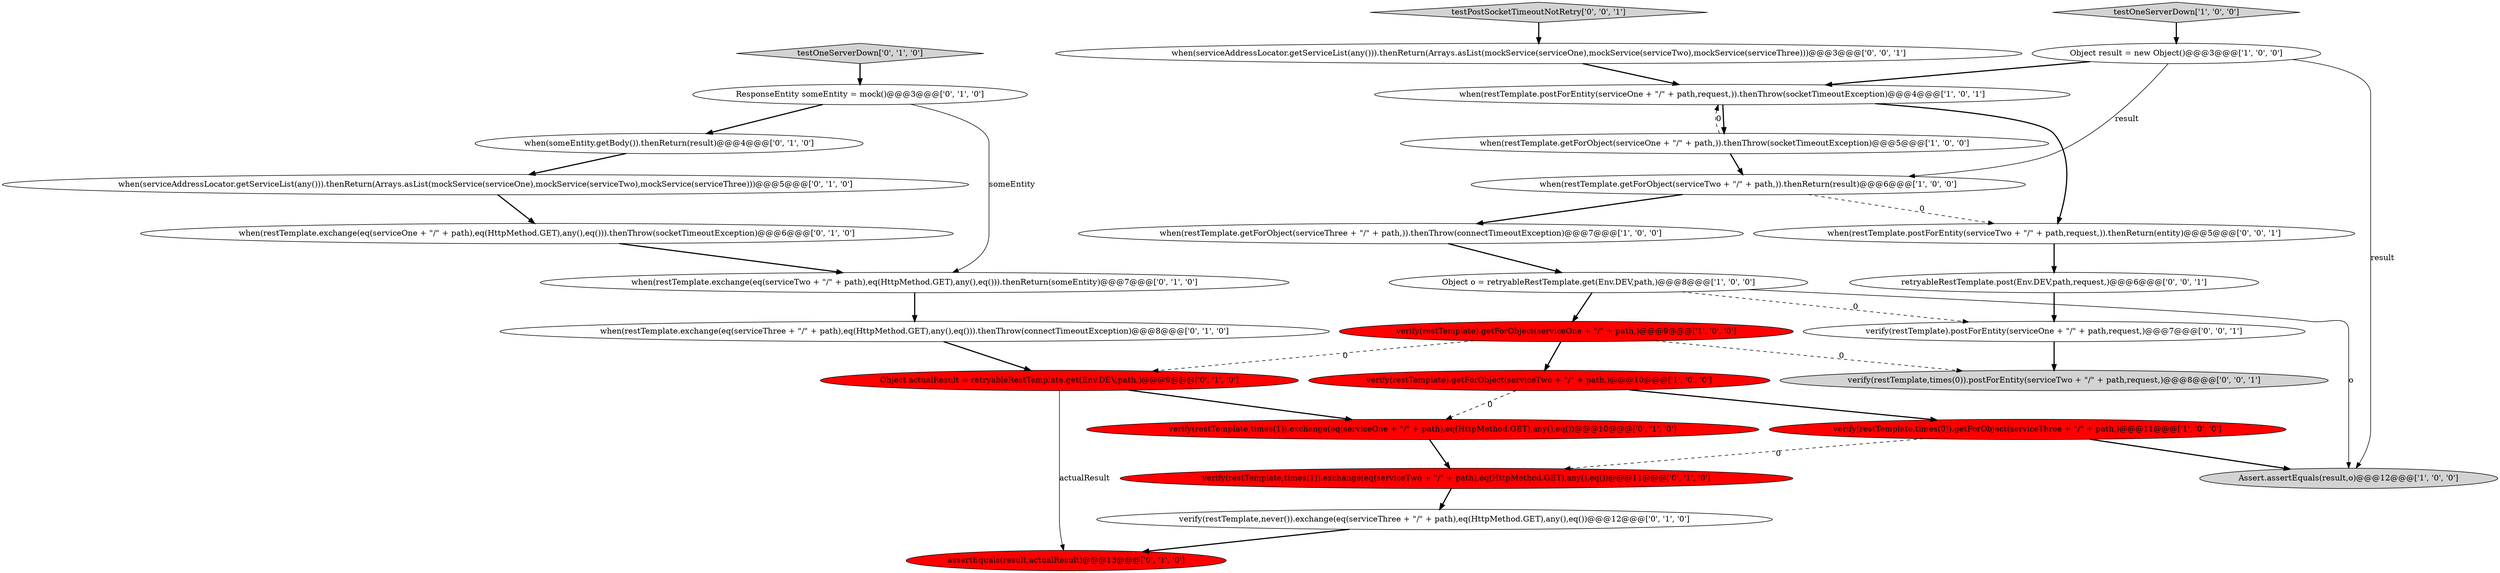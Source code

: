 digraph {
28 [style = filled, label = "verify(restTemplate).postForEntity(serviceOne + \"/\" + path,request,)@@@7@@@['0', '0', '1']", fillcolor = white, shape = ellipse image = "AAA0AAABBB3BBB"];
12 [style = filled, label = "when(someEntity.getBody()).thenReturn(result)@@@4@@@['0', '1', '0']", fillcolor = white, shape = ellipse image = "AAA0AAABBB2BBB"];
13 [style = filled, label = "when(serviceAddressLocator.getServiceList(any())).thenReturn(Arrays.asList(mockService(serviceOne),mockService(serviceTwo),mockService(serviceThree)))@@@5@@@['0', '1', '0']", fillcolor = white, shape = ellipse image = "AAA0AAABBB2BBB"];
9 [style = filled, label = "when(restTemplate.getForObject(serviceTwo + \"/\" + path,)).thenReturn(result)@@@6@@@['1', '0', '0']", fillcolor = white, shape = ellipse image = "AAA0AAABBB1BBB"];
26 [style = filled, label = "retryableRestTemplate.post(Env.DEV,path,request,)@@@6@@@['0', '0', '1']", fillcolor = white, shape = ellipse image = "AAA0AAABBB3BBB"];
8 [style = filled, label = "when(restTemplate.getForObject(serviceThree + \"/\" + path,)).thenThrow(connectTimeoutException)@@@7@@@['1', '0', '0']", fillcolor = white, shape = ellipse image = "AAA0AAABBB1BBB"];
24 [style = filled, label = "testPostSocketTimeoutNotRetry['0', '0', '1']", fillcolor = lightgray, shape = diamond image = "AAA0AAABBB3BBB"];
4 [style = filled, label = "Assert.assertEquals(result,o)@@@12@@@['1', '0', '0']", fillcolor = lightgray, shape = ellipse image = "AAA0AAABBB1BBB"];
1 [style = filled, label = "verify(restTemplate,times(0)).getForObject(serviceThree + \"/\" + path,)@@@11@@@['1', '0', '0']", fillcolor = red, shape = ellipse image = "AAA1AAABBB1BBB"];
18 [style = filled, label = "when(restTemplate.exchange(eq(serviceThree + \"/\" + path),eq(HttpMethod.GET),any(),eq())).thenThrow(connectTimeoutException)@@@8@@@['0', '1', '0']", fillcolor = white, shape = ellipse image = "AAA0AAABBB2BBB"];
21 [style = filled, label = "when(restTemplate.exchange(eq(serviceTwo + \"/\" + path),eq(HttpMethod.GET),any(),eq())).thenReturn(someEntity)@@@7@@@['0', '1', '0']", fillcolor = white, shape = ellipse image = "AAA0AAABBB2BBB"];
16 [style = filled, label = "verify(restTemplate,never()).exchange(eq(serviceThree + \"/\" + path),eq(HttpMethod.GET),any(),eq())@@@12@@@['0', '1', '0']", fillcolor = white, shape = ellipse image = "AAA0AAABBB2BBB"];
2 [style = filled, label = "when(restTemplate.getForObject(serviceOne + \"/\" + path,)).thenThrow(socketTimeoutException)@@@5@@@['1', '0', '0']", fillcolor = white, shape = ellipse image = "AAA0AAABBB1BBB"];
23 [style = filled, label = "when(restTemplate.postForEntity(serviceTwo + \"/\" + path,request,)).thenReturn(entity)@@@5@@@['0', '0', '1']", fillcolor = white, shape = ellipse image = "AAA0AAABBB3BBB"];
20 [style = filled, label = "testOneServerDown['0', '1', '0']", fillcolor = lightgray, shape = diamond image = "AAA0AAABBB2BBB"];
15 [style = filled, label = "verify(restTemplate,times(1)).exchange(eq(serviceOne + \"/\" + path),eq(HttpMethod.GET),any(),eq())@@@10@@@['0', '1', '0']", fillcolor = red, shape = ellipse image = "AAA1AAABBB2BBB"];
19 [style = filled, label = "assertEquals(result,actualResult)@@@13@@@['0', '1', '0']", fillcolor = red, shape = ellipse image = "AAA1AAABBB2BBB"];
3 [style = filled, label = "verify(restTemplate).getForObject(serviceTwo + \"/\" + path,)@@@10@@@['1', '0', '0']", fillcolor = red, shape = ellipse image = "AAA1AAABBB1BBB"];
11 [style = filled, label = "ResponseEntity someEntity = mock()@@@3@@@['0', '1', '0']", fillcolor = white, shape = ellipse image = "AAA0AAABBB2BBB"];
5 [style = filled, label = "when(restTemplate.postForEntity(serviceOne + \"/\" + path,request,)).thenThrow(socketTimeoutException)@@@4@@@['1', '0', '1']", fillcolor = white, shape = ellipse image = "AAA0AAABBB1BBB"];
17 [style = filled, label = "when(restTemplate.exchange(eq(serviceOne + \"/\" + path),eq(HttpMethod.GET),any(),eq())).thenThrow(socketTimeoutException)@@@6@@@['0', '1', '0']", fillcolor = white, shape = ellipse image = "AAA0AAABBB2BBB"];
7 [style = filled, label = "Object o = retryableRestTemplate.get(Env.DEV,path,)@@@8@@@['1', '0', '0']", fillcolor = white, shape = ellipse image = "AAA0AAABBB1BBB"];
25 [style = filled, label = "verify(restTemplate,times(0)).postForEntity(serviceTwo + \"/\" + path,request,)@@@8@@@['0', '0', '1']", fillcolor = lightgray, shape = ellipse image = "AAA0AAABBB3BBB"];
14 [style = filled, label = "Object actualResult = retryableRestTemplate.get(Env.DEV,path,)@@@9@@@['0', '1', '0']", fillcolor = red, shape = ellipse image = "AAA1AAABBB2BBB"];
22 [style = filled, label = "verify(restTemplate,times(1)).exchange(eq(serviceTwo + \"/\" + path),eq(HttpMethod.GET),any(),eq())@@@11@@@['0', '1', '0']", fillcolor = red, shape = ellipse image = "AAA1AAABBB2BBB"];
6 [style = filled, label = "Object result = new Object()@@@3@@@['1', '0', '0']", fillcolor = white, shape = ellipse image = "AAA0AAABBB1BBB"];
0 [style = filled, label = "verify(restTemplate).getForObject(serviceOne + \"/\" + path,)@@@9@@@['1', '0', '0']", fillcolor = red, shape = ellipse image = "AAA1AAABBB1BBB"];
10 [style = filled, label = "testOneServerDown['1', '0', '0']", fillcolor = lightgray, shape = diamond image = "AAA0AAABBB1BBB"];
27 [style = filled, label = "when(serviceAddressLocator.getServiceList(any())).thenReturn(Arrays.asList(mockService(serviceOne),mockService(serviceTwo),mockService(serviceThree)))@@@3@@@['0', '0', '1']", fillcolor = white, shape = ellipse image = "AAA0AAABBB3BBB"];
0->3 [style = bold, label=""];
1->4 [style = bold, label=""];
3->1 [style = bold, label=""];
5->23 [style = bold, label=""];
22->16 [style = bold, label=""];
23->26 [style = bold, label=""];
7->0 [style = bold, label=""];
11->12 [style = bold, label=""];
2->9 [style = bold, label=""];
11->21 [style = solid, label="someEntity"];
16->19 [style = bold, label=""];
9->8 [style = bold, label=""];
10->6 [style = bold, label=""];
9->23 [style = dashed, label="0"];
21->18 [style = bold, label=""];
8->7 [style = bold, label=""];
15->22 [style = bold, label=""];
1->22 [style = dashed, label="0"];
0->14 [style = dashed, label="0"];
12->13 [style = bold, label=""];
7->4 [style = solid, label="o"];
6->5 [style = bold, label=""];
5->2 [style = bold, label=""];
13->17 [style = bold, label=""];
6->9 [style = solid, label="result"];
2->5 [style = dashed, label="0"];
0->25 [style = dashed, label="0"];
7->28 [style = dashed, label="0"];
28->25 [style = bold, label=""];
6->4 [style = solid, label="result"];
3->15 [style = dashed, label="0"];
14->15 [style = bold, label=""];
26->28 [style = bold, label=""];
27->5 [style = bold, label=""];
14->19 [style = solid, label="actualResult"];
17->21 [style = bold, label=""];
18->14 [style = bold, label=""];
24->27 [style = bold, label=""];
20->11 [style = bold, label=""];
}
